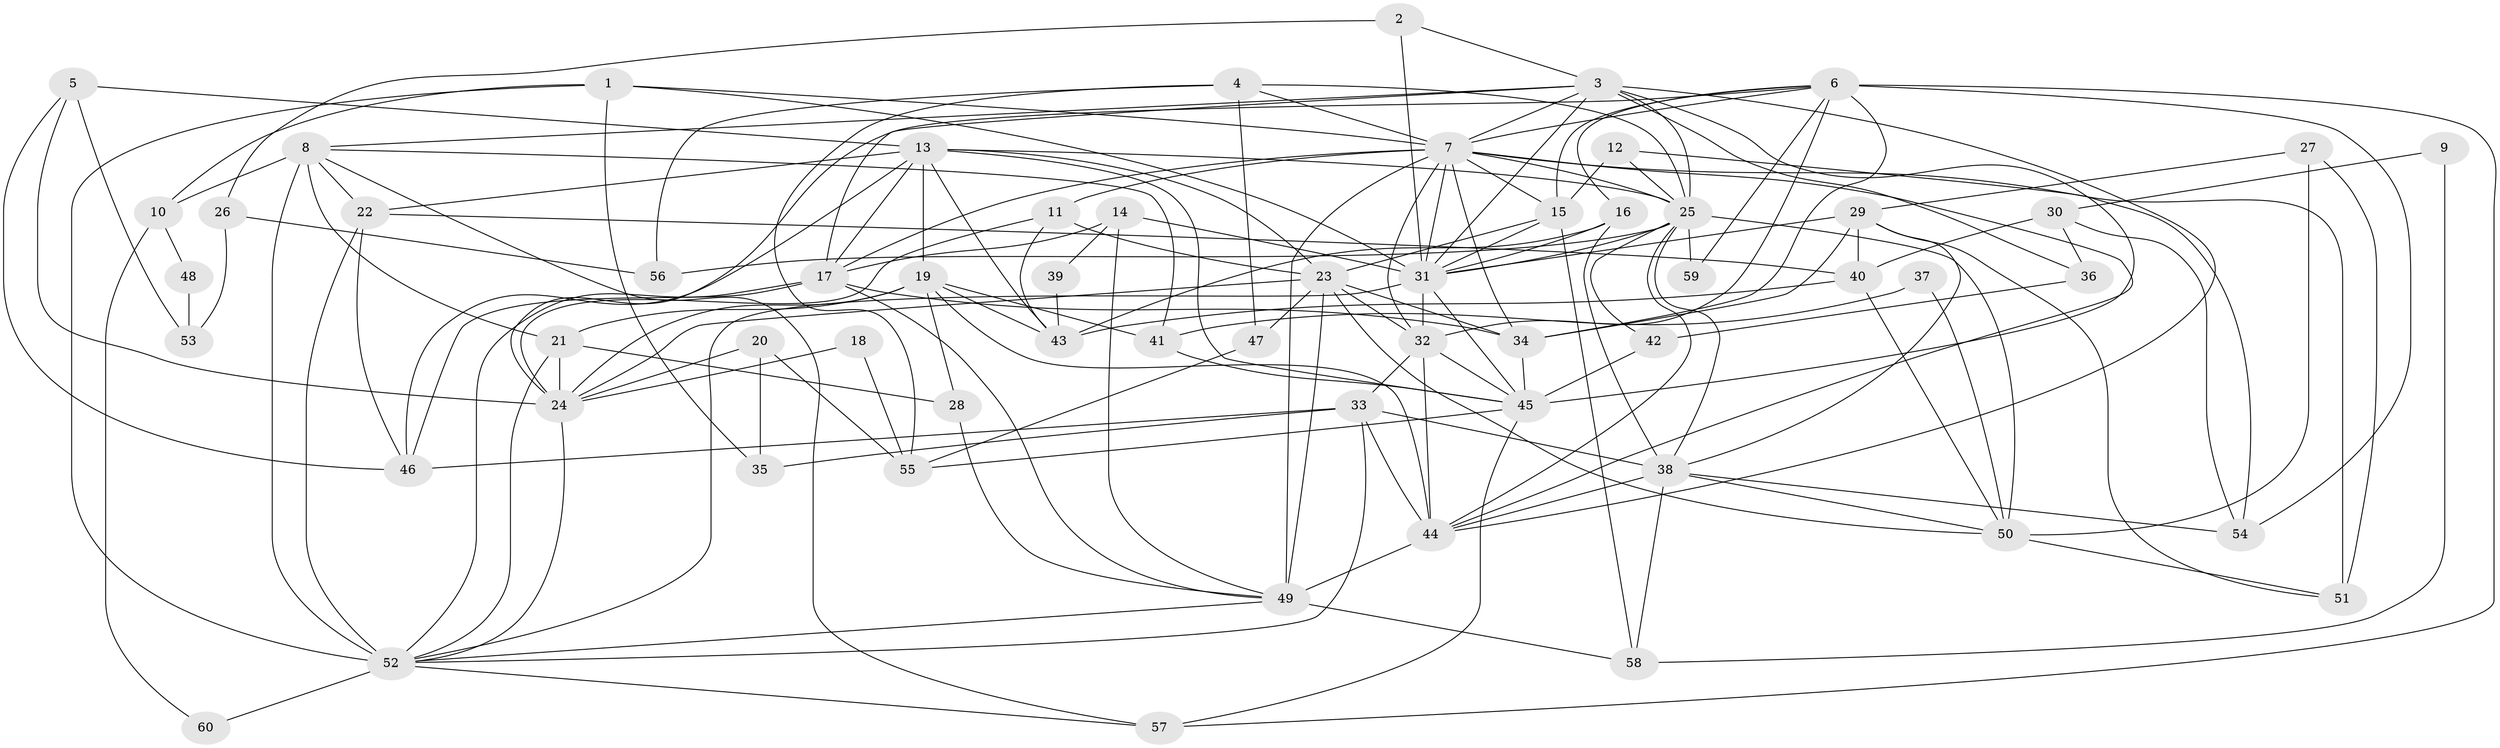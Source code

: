 // original degree distribution, {5: 0.20168067226890757, 3: 0.2605042016806723, 4: 0.2605042016806723, 2: 0.14285714285714285, 6: 0.07563025210084033, 7: 0.04201680672268908, 8: 0.01680672268907563}
// Generated by graph-tools (version 1.1) at 2025/36/03/09/25 02:36:04]
// undirected, 60 vertices, 161 edges
graph export_dot {
graph [start="1"]
  node [color=gray90,style=filled];
  1;
  2;
  3;
  4;
  5;
  6;
  7;
  8;
  9;
  10;
  11;
  12;
  13;
  14;
  15;
  16;
  17;
  18;
  19;
  20;
  21;
  22;
  23;
  24;
  25;
  26;
  27;
  28;
  29;
  30;
  31;
  32;
  33;
  34;
  35;
  36;
  37;
  38;
  39;
  40;
  41;
  42;
  43;
  44;
  45;
  46;
  47;
  48;
  49;
  50;
  51;
  52;
  53;
  54;
  55;
  56;
  57;
  58;
  59;
  60;
  1 -- 7 [weight=1.0];
  1 -- 10 [weight=1.0];
  1 -- 31 [weight=1.0];
  1 -- 35 [weight=1.0];
  1 -- 52 [weight=1.0];
  2 -- 3 [weight=1.0];
  2 -- 26 [weight=1.0];
  2 -- 31 [weight=1.0];
  3 -- 7 [weight=2.0];
  3 -- 8 [weight=1.0];
  3 -- 17 [weight=1.0];
  3 -- 25 [weight=2.0];
  3 -- 31 [weight=1.0];
  3 -- 36 [weight=1.0];
  3 -- 44 [weight=1.0];
  3 -- 45 [weight=2.0];
  4 -- 7 [weight=1.0];
  4 -- 25 [weight=1.0];
  4 -- 47 [weight=1.0];
  4 -- 55 [weight=1.0];
  4 -- 56 [weight=1.0];
  5 -- 13 [weight=1.0];
  5 -- 24 [weight=1.0];
  5 -- 46 [weight=1.0];
  5 -- 53 [weight=1.0];
  6 -- 7 [weight=1.0];
  6 -- 15 [weight=1.0];
  6 -- 16 [weight=1.0];
  6 -- 24 [weight=1.0];
  6 -- 32 [weight=1.0];
  6 -- 34 [weight=1.0];
  6 -- 54 [weight=1.0];
  6 -- 57 [weight=1.0];
  6 -- 59 [weight=1.0];
  7 -- 11 [weight=1.0];
  7 -- 15 [weight=1.0];
  7 -- 17 [weight=2.0];
  7 -- 25 [weight=1.0];
  7 -- 31 [weight=1.0];
  7 -- 32 [weight=2.0];
  7 -- 34 [weight=1.0];
  7 -- 44 [weight=1.0];
  7 -- 49 [weight=1.0];
  7 -- 51 [weight=2.0];
  8 -- 10 [weight=1.0];
  8 -- 21 [weight=1.0];
  8 -- 22 [weight=1.0];
  8 -- 41 [weight=1.0];
  8 -- 52 [weight=3.0];
  8 -- 57 [weight=1.0];
  9 -- 30 [weight=1.0];
  9 -- 58 [weight=1.0];
  10 -- 48 [weight=1.0];
  10 -- 60 [weight=1.0];
  11 -- 23 [weight=1.0];
  11 -- 24 [weight=1.0];
  11 -- 43 [weight=1.0];
  12 -- 15 [weight=1.0];
  12 -- 25 [weight=1.0];
  12 -- 54 [weight=1.0];
  13 -- 17 [weight=2.0];
  13 -- 19 [weight=2.0];
  13 -- 22 [weight=1.0];
  13 -- 23 [weight=1.0];
  13 -- 25 [weight=1.0];
  13 -- 43 [weight=1.0];
  13 -- 45 [weight=1.0];
  13 -- 46 [weight=1.0];
  14 -- 17 [weight=1.0];
  14 -- 31 [weight=2.0];
  14 -- 39 [weight=1.0];
  14 -- 49 [weight=1.0];
  15 -- 23 [weight=1.0];
  15 -- 31 [weight=1.0];
  15 -- 58 [weight=1.0];
  16 -- 31 [weight=1.0];
  16 -- 38 [weight=1.0];
  16 -- 43 [weight=1.0];
  17 -- 34 [weight=1.0];
  17 -- 46 [weight=1.0];
  17 -- 49 [weight=1.0];
  17 -- 52 [weight=1.0];
  18 -- 24 [weight=1.0];
  18 -- 55 [weight=1.0];
  19 -- 21 [weight=1.0];
  19 -- 24 [weight=1.0];
  19 -- 28 [weight=1.0];
  19 -- 41 [weight=1.0];
  19 -- 43 [weight=2.0];
  19 -- 44 [weight=1.0];
  20 -- 24 [weight=1.0];
  20 -- 35 [weight=1.0];
  20 -- 55 [weight=1.0];
  21 -- 24 [weight=2.0];
  21 -- 28 [weight=1.0];
  21 -- 52 [weight=1.0];
  22 -- 40 [weight=1.0];
  22 -- 46 [weight=1.0];
  22 -- 52 [weight=2.0];
  23 -- 24 [weight=1.0];
  23 -- 32 [weight=1.0];
  23 -- 34 [weight=1.0];
  23 -- 47 [weight=1.0];
  23 -- 49 [weight=2.0];
  23 -- 50 [weight=1.0];
  24 -- 52 [weight=1.0];
  25 -- 31 [weight=1.0];
  25 -- 38 [weight=1.0];
  25 -- 42 [weight=1.0];
  25 -- 44 [weight=1.0];
  25 -- 50 [weight=1.0];
  25 -- 56 [weight=1.0];
  25 -- 59 [weight=1.0];
  26 -- 53 [weight=1.0];
  26 -- 56 [weight=1.0];
  27 -- 29 [weight=1.0];
  27 -- 50 [weight=1.0];
  27 -- 51 [weight=1.0];
  28 -- 49 [weight=1.0];
  29 -- 31 [weight=2.0];
  29 -- 34 [weight=1.0];
  29 -- 38 [weight=1.0];
  29 -- 40 [weight=1.0];
  29 -- 51 [weight=1.0];
  30 -- 36 [weight=1.0];
  30 -- 40 [weight=1.0];
  30 -- 54 [weight=1.0];
  31 -- 32 [weight=2.0];
  31 -- 45 [weight=1.0];
  31 -- 52 [weight=1.0];
  32 -- 33 [weight=1.0];
  32 -- 44 [weight=1.0];
  32 -- 45 [weight=1.0];
  33 -- 35 [weight=1.0];
  33 -- 38 [weight=3.0];
  33 -- 44 [weight=1.0];
  33 -- 46 [weight=1.0];
  33 -- 52 [weight=1.0];
  34 -- 45 [weight=1.0];
  36 -- 42 [weight=1.0];
  37 -- 41 [weight=1.0];
  37 -- 50 [weight=1.0];
  38 -- 44 [weight=1.0];
  38 -- 50 [weight=1.0];
  38 -- 54 [weight=1.0];
  38 -- 58 [weight=1.0];
  39 -- 43 [weight=1.0];
  40 -- 43 [weight=1.0];
  40 -- 50 [weight=1.0];
  41 -- 45 [weight=1.0];
  42 -- 45 [weight=1.0];
  44 -- 49 [weight=2.0];
  45 -- 55 [weight=1.0];
  45 -- 57 [weight=1.0];
  47 -- 55 [weight=1.0];
  48 -- 53 [weight=1.0];
  49 -- 52 [weight=1.0];
  49 -- 58 [weight=1.0];
  50 -- 51 [weight=1.0];
  52 -- 57 [weight=1.0];
  52 -- 60 [weight=1.0];
}
